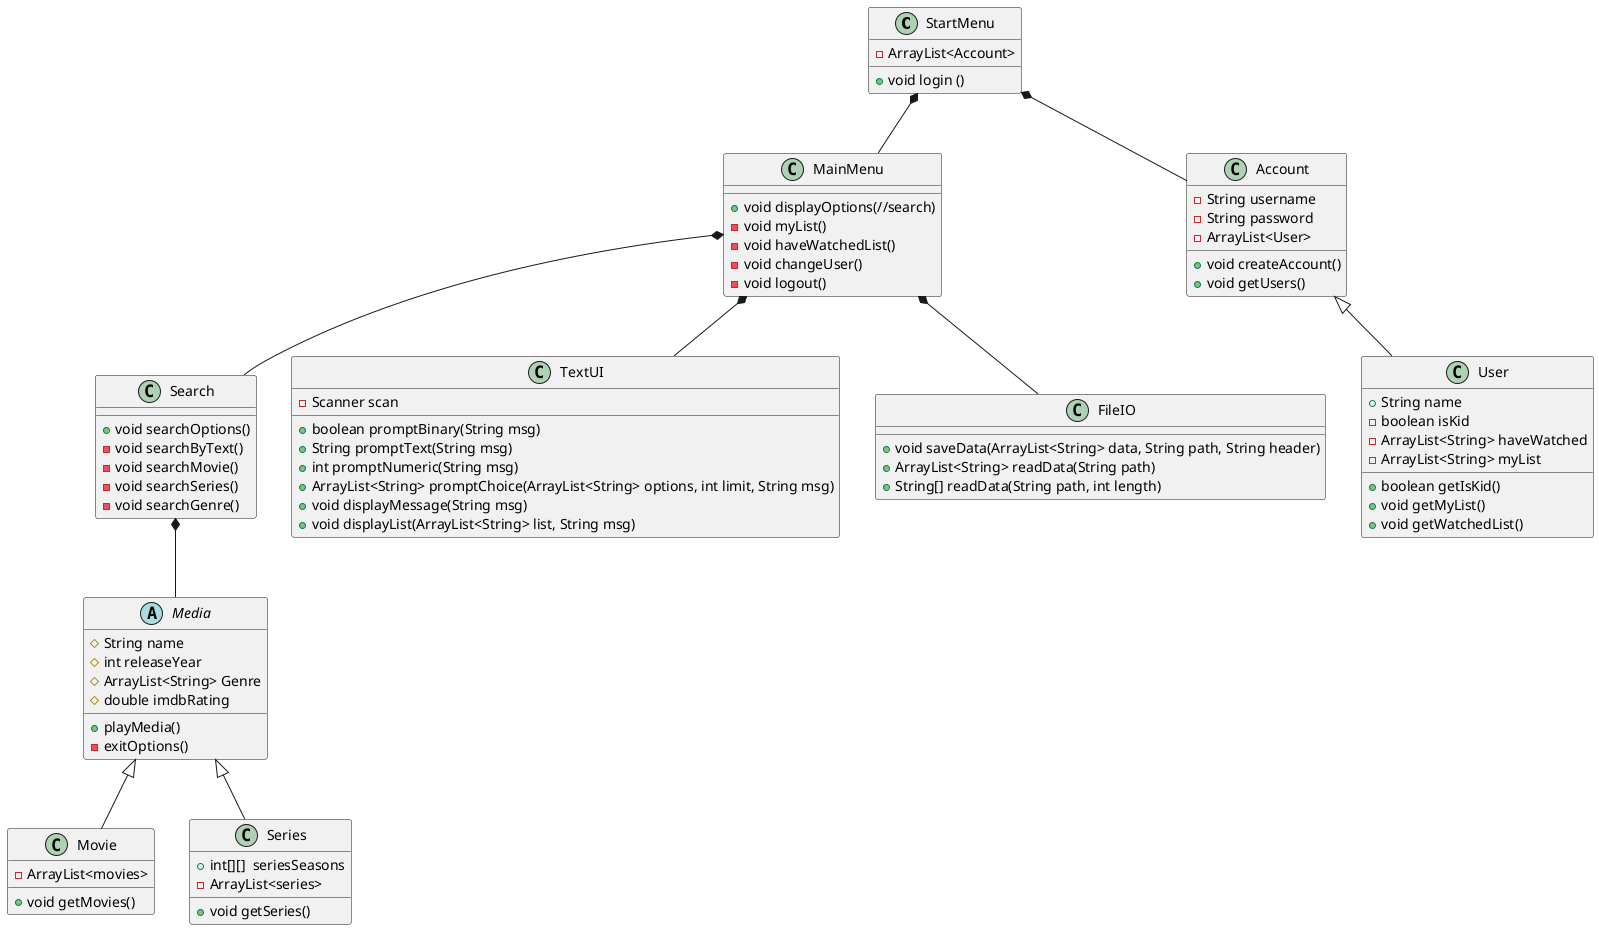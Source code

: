 @startuml
'https://plantuml.com/class-diagram

class StartMenu {
- ArrayList<Account>
+ void login ()

}
class MainMenu {
+ void displayOptions(//search)
- void myList()
- void haveWatchedList()
- void changeUser()
- void logout()
}

class Account {
- String username
- String password
- ArrayList<User>

+ void createAccount()
+ void getUsers()
}

class User {
+ String name
- boolean isKid
- ArrayList<String> haveWatched
- ArrayList<String> myList
+ boolean getIsKid()
+ void getMyList()
+ void getWatchedList()
}




abstract class Media {
# String name
# int releaseYear
# ArrayList<String> Genre
# double imdbRating
+ playMedia()
- exitOptions()

}
class Movie {
- ArrayList<movies>
+ void getMovies()
}
class Series{
+ int[][]  seriesSeasons
- ArrayList<series>
+ void getSeries()
}
class Search{
+void searchOptions()
- void searchByText()
- void searchMovie()
- void searchSeries()
- void searchGenre()
}
class TextUI {
- Scanner scan
+ boolean promptBinary(String msg)
+ String promptText(String msg)
+ int promptNumeric(String msg)
+ ArrayList<String> promptChoice(ArrayList<String> options, int limit, String msg)
+ void displayMessage(String msg)
+ void displayList(ArrayList<String> list, String msg)
}
class FileIO{
+ void saveData(ArrayList<String> data, String path, String header)
+ ArrayList<String> readData(String path)
+ String[] readData(String path, int length)
}


StartMenu *-- Account
Account <|-- User
StartMenu *-- MainMenu
MainMenu *-- Search
Search *-- Media
Media <|-- Movie
Media <|-- Series

MainMenu *-- FileIO
MainMenu *-- TextUI


}

@enduml